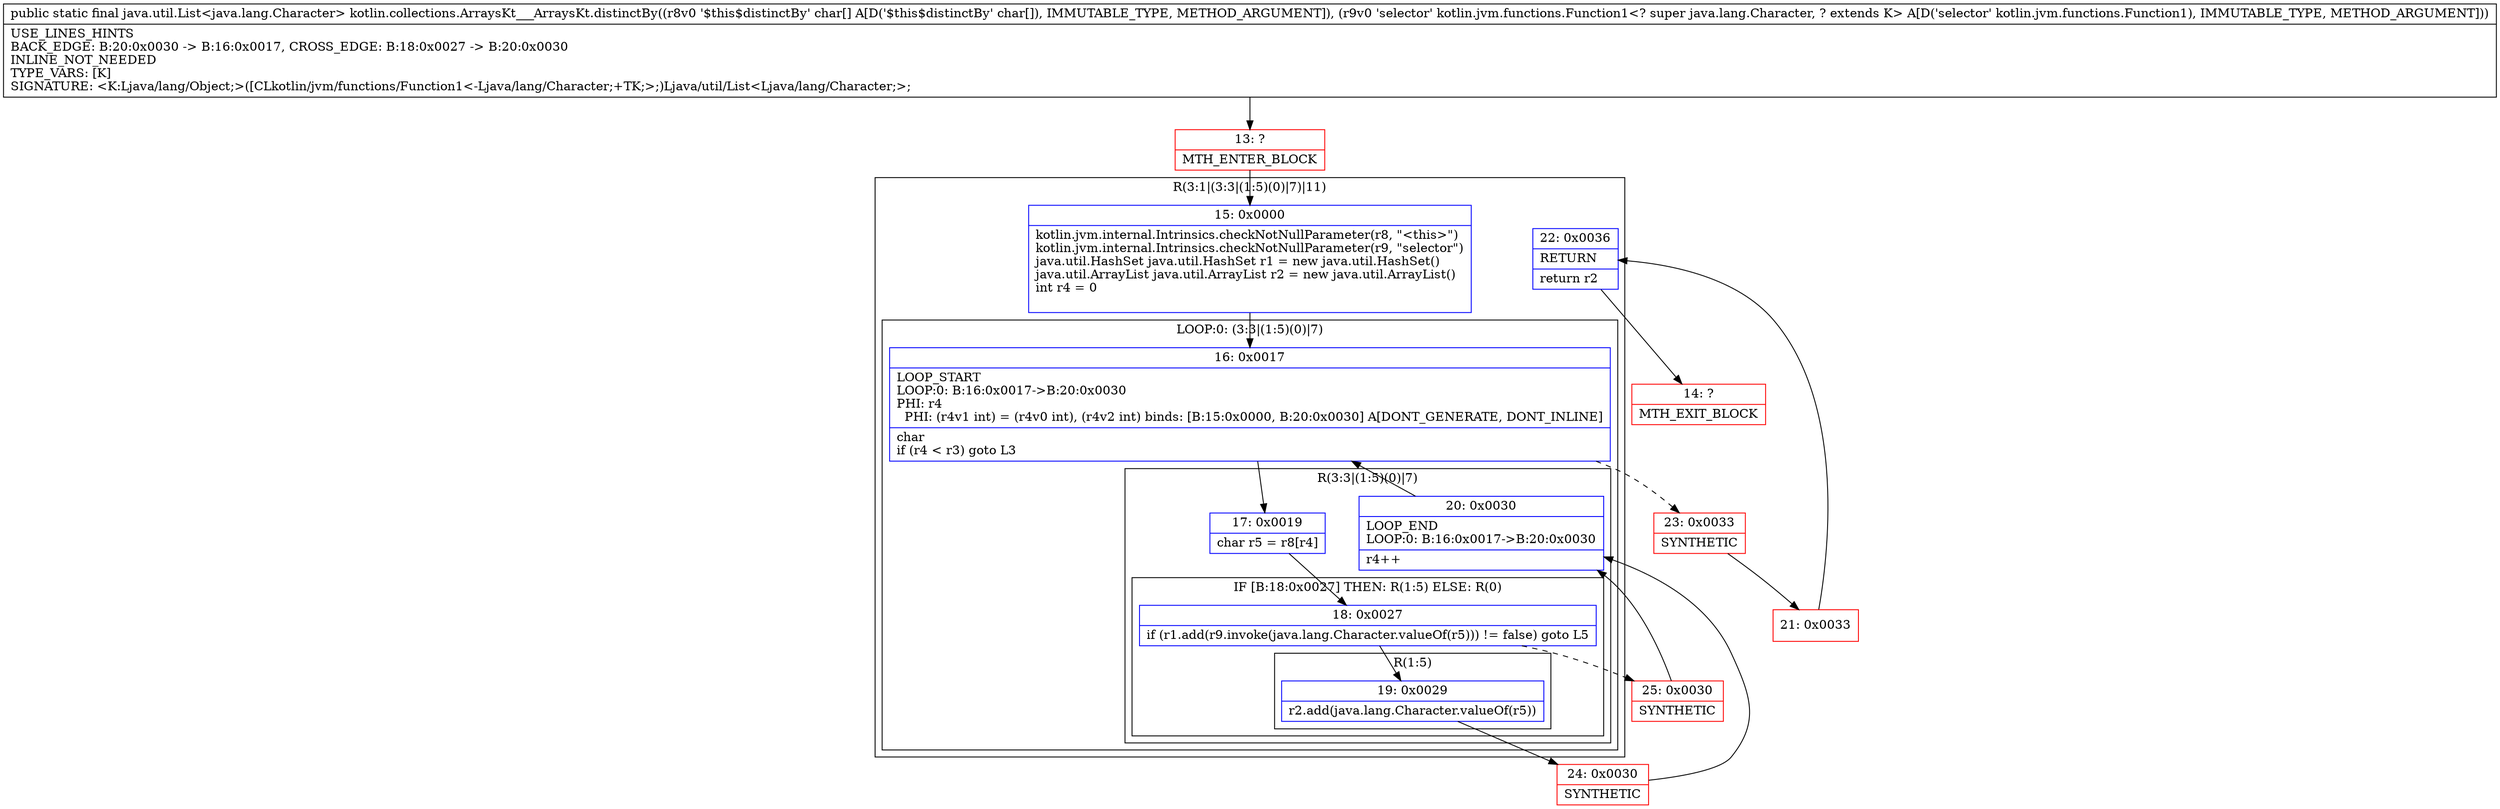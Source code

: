 digraph "CFG forkotlin.collections.ArraysKt___ArraysKt.distinctBy([CLkotlin\/jvm\/functions\/Function1;)Ljava\/util\/List;" {
subgraph cluster_Region_1931566106 {
label = "R(3:1|(3:3|(1:5)(0)|7)|11)";
node [shape=record,color=blue];
Node_15 [shape=record,label="{15\:\ 0x0000|kotlin.jvm.internal.Intrinsics.checkNotNullParameter(r8, \"\<this\>\")\lkotlin.jvm.internal.Intrinsics.checkNotNullParameter(r9, \"selector\")\ljava.util.HashSet java.util.HashSet r1 = new java.util.HashSet()\ljava.util.ArrayList java.util.ArrayList r2 = new java.util.ArrayList()\lint r4 = 0\l\l}"];
subgraph cluster_LoopRegion_290804568 {
label = "LOOP:0: (3:3|(1:5)(0)|7)";
node [shape=record,color=blue];
Node_16 [shape=record,label="{16\:\ 0x0017|LOOP_START\lLOOP:0: B:16:0x0017\-\>B:20:0x0030\lPHI: r4 \l  PHI: (r4v1 int) = (r4v0 int), (r4v2 int) binds: [B:15:0x0000, B:20:0x0030] A[DONT_GENERATE, DONT_INLINE]\l|char \lif (r4 \< r3) goto L3\l}"];
subgraph cluster_Region_781709889 {
label = "R(3:3|(1:5)(0)|7)";
node [shape=record,color=blue];
Node_17 [shape=record,label="{17\:\ 0x0019|char r5 = r8[r4]\l}"];
subgraph cluster_IfRegion_2034086259 {
label = "IF [B:18:0x0027] THEN: R(1:5) ELSE: R(0)";
node [shape=record,color=blue];
Node_18 [shape=record,label="{18\:\ 0x0027|if (r1.add(r9.invoke(java.lang.Character.valueOf(r5))) != false) goto L5\l}"];
subgraph cluster_Region_1478071813 {
label = "R(1:5)";
node [shape=record,color=blue];
Node_19 [shape=record,label="{19\:\ 0x0029|r2.add(java.lang.Character.valueOf(r5))\l}"];
}
subgraph cluster_Region_549941848 {
label = "R(0)";
node [shape=record,color=blue];
}
}
Node_20 [shape=record,label="{20\:\ 0x0030|LOOP_END\lLOOP:0: B:16:0x0017\-\>B:20:0x0030\l|r4++\l}"];
}
}
Node_22 [shape=record,label="{22\:\ 0x0036|RETURN\l|return r2\l}"];
}
Node_13 [shape=record,color=red,label="{13\:\ ?|MTH_ENTER_BLOCK\l}"];
Node_24 [shape=record,color=red,label="{24\:\ 0x0030|SYNTHETIC\l}"];
Node_25 [shape=record,color=red,label="{25\:\ 0x0030|SYNTHETIC\l}"];
Node_23 [shape=record,color=red,label="{23\:\ 0x0033|SYNTHETIC\l}"];
Node_21 [shape=record,color=red,label="{21\:\ 0x0033}"];
Node_14 [shape=record,color=red,label="{14\:\ ?|MTH_EXIT_BLOCK\l}"];
MethodNode[shape=record,label="{public static final java.util.List\<java.lang.Character\> kotlin.collections.ArraysKt___ArraysKt.distinctBy((r8v0 '$this$distinctBy' char[] A[D('$this$distinctBy' char[]), IMMUTABLE_TYPE, METHOD_ARGUMENT]), (r9v0 'selector' kotlin.jvm.functions.Function1\<? super java.lang.Character, ? extends K\> A[D('selector' kotlin.jvm.functions.Function1), IMMUTABLE_TYPE, METHOD_ARGUMENT]))  | USE_LINES_HINTS\lBACK_EDGE: B:20:0x0030 \-\> B:16:0x0017, CROSS_EDGE: B:18:0x0027 \-\> B:20:0x0030\lINLINE_NOT_NEEDED\lTYPE_VARS: [K]\lSIGNATURE: \<K:Ljava\/lang\/Object;\>([CLkotlin\/jvm\/functions\/Function1\<\-Ljava\/lang\/Character;+TK;\>;)Ljava\/util\/List\<Ljava\/lang\/Character;\>;\l}"];
MethodNode -> Node_13;Node_15 -> Node_16;
Node_16 -> Node_17;
Node_16 -> Node_23[style=dashed];
Node_17 -> Node_18;
Node_18 -> Node_19;
Node_18 -> Node_25[style=dashed];
Node_19 -> Node_24;
Node_20 -> Node_16;
Node_22 -> Node_14;
Node_13 -> Node_15;
Node_24 -> Node_20;
Node_25 -> Node_20;
Node_23 -> Node_21;
Node_21 -> Node_22;
}

